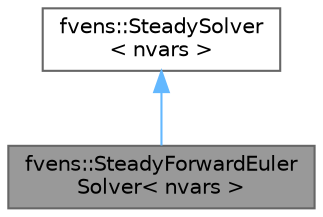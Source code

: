 digraph "fvens::SteadyForwardEulerSolver&lt; nvars &gt;"
{
 // LATEX_PDF_SIZE
  bgcolor="transparent";
  edge [fontname=Helvetica,fontsize=10,labelfontname=Helvetica,labelfontsize=10];
  node [fontname=Helvetica,fontsize=10,shape=box,height=0.2,width=0.4];
  Node1 [id="Node000001",label="fvens::SteadyForwardEuler\lSolver\< nvars \>",height=0.2,width=0.4,color="gray40", fillcolor="grey60", style="filled", fontcolor="black",tooltip="A driver class for explicit time-stepping to steady state using forward Euler integration."];
  Node2 -> Node1 [id="edge1_Node000001_Node000002",dir="back",color="steelblue1",style="solid",tooltip=" "];
  Node2 [id="Node000002",label="fvens::SteadySolver\l\< nvars \>",height=0.2,width=0.4,color="gray40", fillcolor="white", style="filled",URL="$classfvens_1_1SteadySolver.html",tooltip="Base class for steady-state simulations in pseudo-time."];
}
